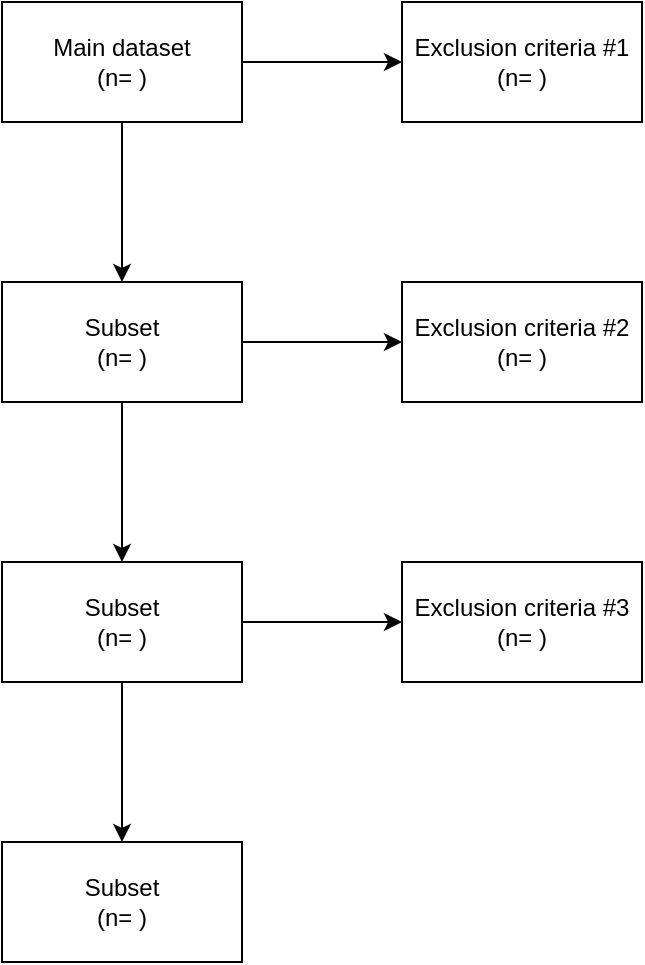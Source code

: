 <mxfile version="12.3.1" type="github" pages="1">
  <diagram id="orzt3bKYHRkeke6fY_Oe" name="Page-1">
    <mxGraphModel dx="868" dy="450" grid="1" gridSize="10" guides="1" tooltips="1" connect="1" arrows="1" fold="1" page="1" pageScale="1" pageWidth="850" pageHeight="1100" math="0" shadow="0">
      <root>
        <mxCell id="0"/>
        <mxCell id="1" parent="0"/>
        <mxCell id="ec-KHdMDLgc2v5myINzo-3" value="" style="edgeStyle=orthogonalEdgeStyle;rounded=0;orthogonalLoop=1;jettySize=auto;html=1;" edge="1" parent="1" source="ec-KHdMDLgc2v5myINzo-1" target="ec-KHdMDLgc2v5myINzo-2">
          <mxGeometry relative="1" as="geometry"/>
        </mxCell>
        <mxCell id="ec-KHdMDLgc2v5myINzo-9" value="" style="edgeStyle=orthogonalEdgeStyle;rounded=0;orthogonalLoop=1;jettySize=auto;html=1;" edge="1" parent="1" source="ec-KHdMDLgc2v5myINzo-1" target="ec-KHdMDLgc2v5myINzo-8">
          <mxGeometry relative="1" as="geometry"/>
        </mxCell>
        <mxCell id="ec-KHdMDLgc2v5myINzo-1" value="Main dataset&lt;br&gt;(n= )" style="rounded=0;whiteSpace=wrap;html=1;" vertex="1" parent="1">
          <mxGeometry x="90" y="30" width="120" height="60" as="geometry"/>
        </mxCell>
        <mxCell id="ec-KHdMDLgc2v5myINzo-8" value="Exclusion criteria #1&lt;br&gt;(n= )" style="rounded=0;whiteSpace=wrap;html=1;" vertex="1" parent="1">
          <mxGeometry x="290" y="30" width="120" height="60" as="geometry"/>
        </mxCell>
        <mxCell id="ec-KHdMDLgc2v5myINzo-5" value="" style="edgeStyle=orthogonalEdgeStyle;rounded=0;orthogonalLoop=1;jettySize=auto;html=1;" edge="1" parent="1" source="ec-KHdMDLgc2v5myINzo-2" target="ec-KHdMDLgc2v5myINzo-4">
          <mxGeometry relative="1" as="geometry"/>
        </mxCell>
        <mxCell id="ec-KHdMDLgc2v5myINzo-11" value="" style="edgeStyle=orthogonalEdgeStyle;rounded=0;orthogonalLoop=1;jettySize=auto;html=1;" edge="1" parent="1" source="ec-KHdMDLgc2v5myINzo-2" target="ec-KHdMDLgc2v5myINzo-10">
          <mxGeometry relative="1" as="geometry"/>
        </mxCell>
        <mxCell id="ec-KHdMDLgc2v5myINzo-2" value="Subset&lt;br&gt;(n= )" style="rounded=0;whiteSpace=wrap;html=1;" vertex="1" parent="1">
          <mxGeometry x="90" y="170" width="120" height="60" as="geometry"/>
        </mxCell>
        <mxCell id="ec-KHdMDLgc2v5myINzo-10" value="&lt;span style=&quot;white-space: normal&quot;&gt;Exclusion criteria #2&lt;/span&gt;&lt;br style=&quot;white-space: normal&quot;&gt;&lt;span style=&quot;white-space: normal&quot;&gt;(n= )&lt;/span&gt;" style="rounded=0;whiteSpace=wrap;html=1;" vertex="1" parent="1">
          <mxGeometry x="290" y="170" width="120" height="60" as="geometry"/>
        </mxCell>
        <mxCell id="ec-KHdMDLgc2v5myINzo-7" value="" style="edgeStyle=orthogonalEdgeStyle;rounded=0;orthogonalLoop=1;jettySize=auto;html=1;" edge="1" parent="1" source="ec-KHdMDLgc2v5myINzo-4" target="ec-KHdMDLgc2v5myINzo-6">
          <mxGeometry relative="1" as="geometry"/>
        </mxCell>
        <mxCell id="ec-KHdMDLgc2v5myINzo-13" value="" style="edgeStyle=orthogonalEdgeStyle;rounded=0;orthogonalLoop=1;jettySize=auto;html=1;" edge="1" parent="1" source="ec-KHdMDLgc2v5myINzo-4" target="ec-KHdMDLgc2v5myINzo-12">
          <mxGeometry relative="1" as="geometry"/>
        </mxCell>
        <mxCell id="ec-KHdMDLgc2v5myINzo-4" value="&lt;span style=&quot;white-space: normal&quot;&gt;Subset&lt;/span&gt;&lt;br style=&quot;white-space: normal&quot;&gt;&lt;span style=&quot;white-space: normal&quot;&gt;(n= )&lt;/span&gt;" style="rounded=0;whiteSpace=wrap;html=1;" vertex="1" parent="1">
          <mxGeometry x="90" y="310" width="120" height="60" as="geometry"/>
        </mxCell>
        <mxCell id="ec-KHdMDLgc2v5myINzo-12" value="&lt;span style=&quot;white-space: normal&quot;&gt;Exclusion criteria #3&lt;/span&gt;&lt;br style=&quot;white-space: normal&quot;&gt;&lt;span style=&quot;white-space: normal&quot;&gt;(n= )&lt;/span&gt;" style="rounded=0;whiteSpace=wrap;html=1;" vertex="1" parent="1">
          <mxGeometry x="290" y="310" width="120" height="60" as="geometry"/>
        </mxCell>
        <mxCell id="ec-KHdMDLgc2v5myINzo-6" value="&lt;span style=&quot;white-space: normal&quot;&gt;Subset&lt;/span&gt;&lt;br style=&quot;white-space: normal&quot;&gt;&lt;span style=&quot;white-space: normal&quot;&gt;(n= )&lt;/span&gt;" style="rounded=0;whiteSpace=wrap;html=1;" vertex="1" parent="1">
          <mxGeometry x="90" y="450" width="120" height="60" as="geometry"/>
        </mxCell>
      </root>
    </mxGraphModel>
  </diagram>
</mxfile>
